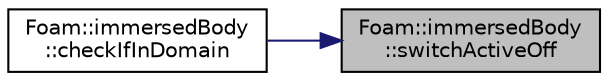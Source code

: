digraph "Foam::immersedBody::switchActiveOff"
{
 // LATEX_PDF_SIZE
  edge [fontname="Helvetica",fontsize="10",labelfontname="Helvetica",labelfontsize="10"];
  node [fontname="Helvetica",fontsize="10",shape=record];
  rankdir="RL";
  Node1 [label="Foam::immersedBody\l::switchActiveOff",height=0.2,width=0.4,color="black", fillcolor="grey75", style="filled", fontcolor="black",tooltip=" "];
  Node1 -> Node2 [dir="back",color="midnightblue",fontsize="10",style="solid",fontname="Helvetica"];
  Node2 [label="Foam::immersedBody\l::checkIfInDomain",height=0.2,width=0.4,color="black", fillcolor="white", style="filled",URL="$classFoam_1_1immersedBody.html#ab35e57e4b145211289bf2c806feee0a4",tooltip=" "];
}

